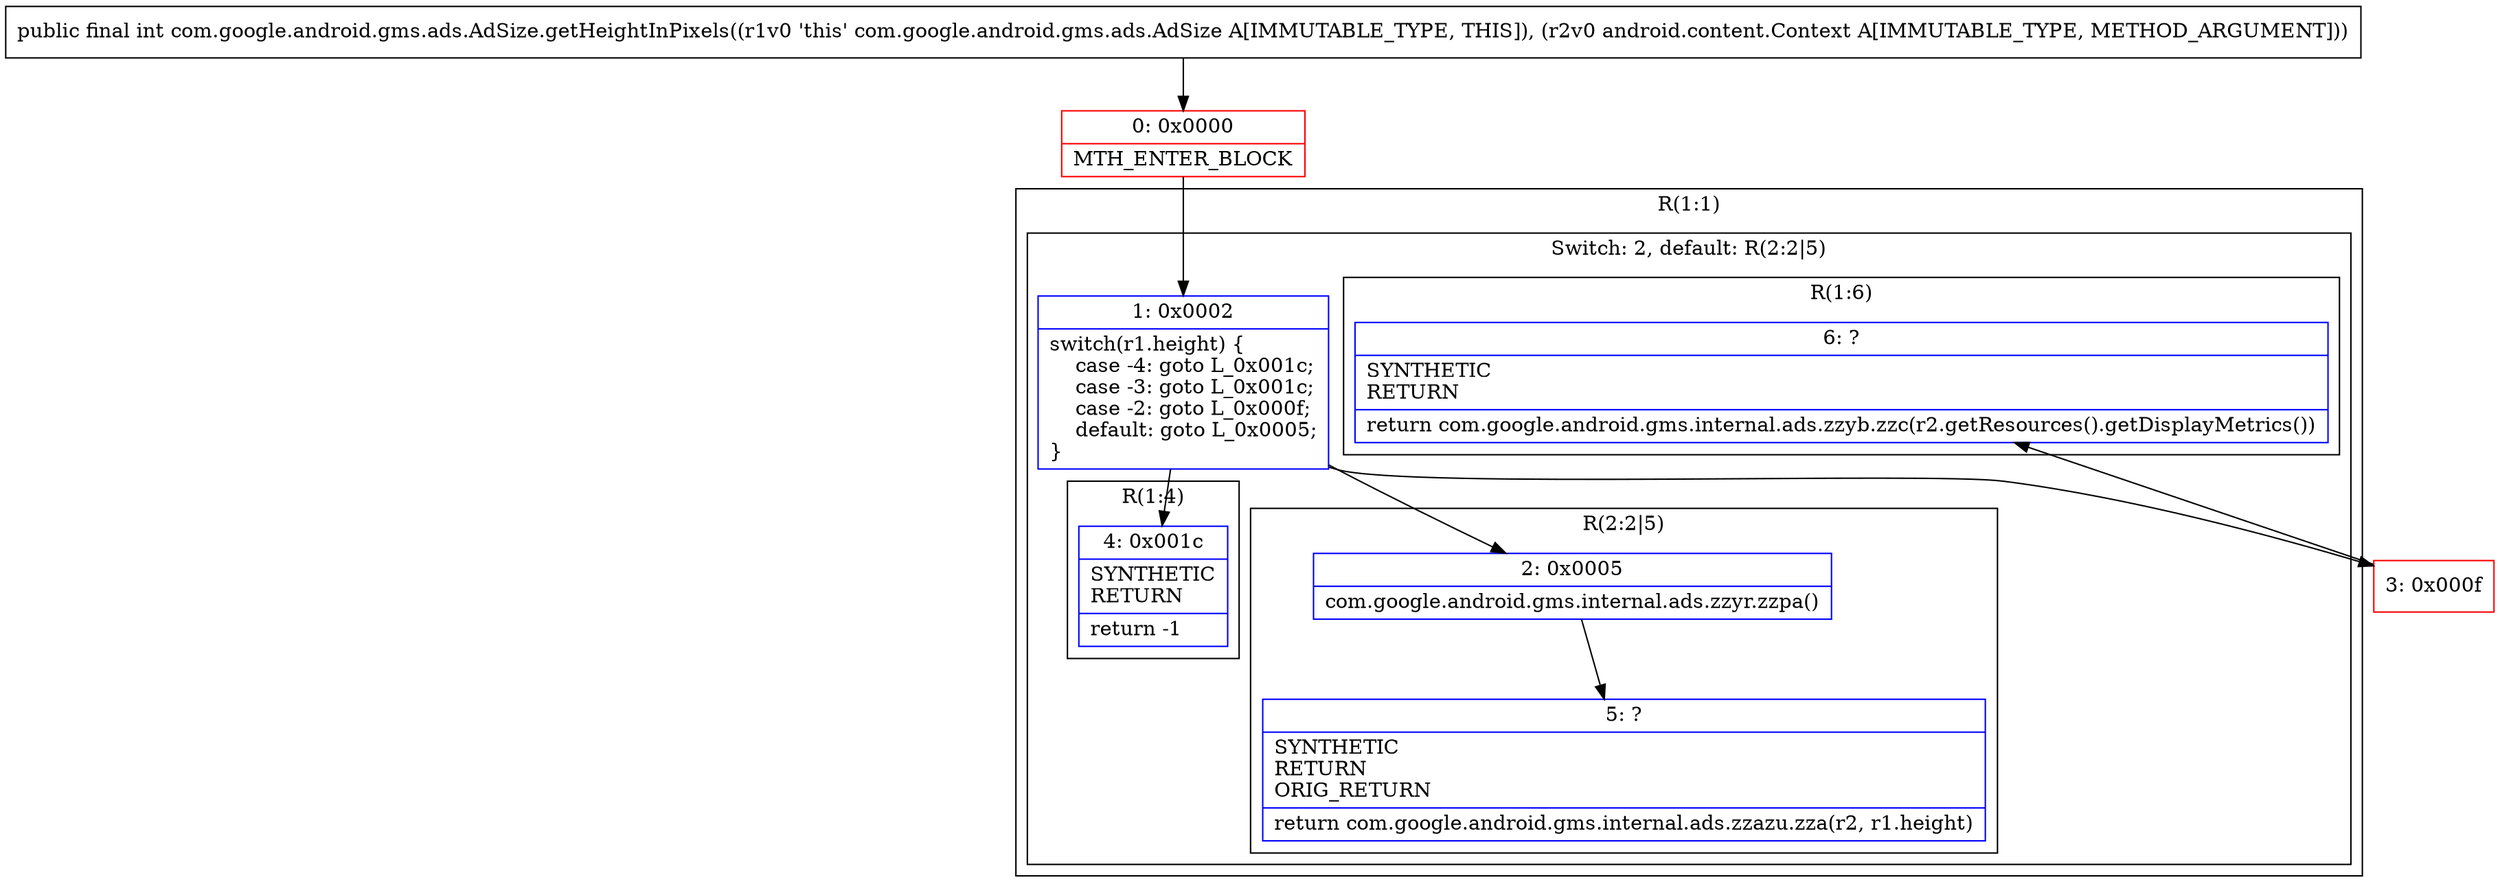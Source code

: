 digraph "CFG forcom.google.android.gms.ads.AdSize.getHeightInPixels(Landroid\/content\/Context;)I" {
subgraph cluster_Region_1089332517 {
label = "R(1:1)";
node [shape=record,color=blue];
subgraph cluster_SwitchRegion_1636591140 {
label = "Switch: 2, default: R(2:2|5)";
node [shape=record,color=blue];
Node_1 [shape=record,label="{1\:\ 0x0002|switch(r1.height) \{\l    case \-4: goto L_0x001c;\l    case \-3: goto L_0x001c;\l    case \-2: goto L_0x000f;\l    default: goto L_0x0005;\l\}\l}"];
subgraph cluster_Region_1241705802 {
label = "R(1:4)";
node [shape=record,color=blue];
Node_4 [shape=record,label="{4\:\ 0x001c|SYNTHETIC\lRETURN\l|return \-1\l}"];
}
subgraph cluster_Region_779796270 {
label = "R(1:6)";
node [shape=record,color=blue];
Node_6 [shape=record,label="{6\:\ ?|SYNTHETIC\lRETURN\l|return com.google.android.gms.internal.ads.zzyb.zzc(r2.getResources().getDisplayMetrics())\l}"];
}
subgraph cluster_Region_26321673 {
label = "R(2:2|5)";
node [shape=record,color=blue];
Node_2 [shape=record,label="{2\:\ 0x0005|com.google.android.gms.internal.ads.zzyr.zzpa()\l}"];
Node_5 [shape=record,label="{5\:\ ?|SYNTHETIC\lRETURN\lORIG_RETURN\l|return com.google.android.gms.internal.ads.zzazu.zza(r2, r1.height)\l}"];
}
}
}
Node_0 [shape=record,color=red,label="{0\:\ 0x0000|MTH_ENTER_BLOCK\l}"];
Node_3 [shape=record,color=red,label="{3\:\ 0x000f}"];
MethodNode[shape=record,label="{public final int com.google.android.gms.ads.AdSize.getHeightInPixels((r1v0 'this' com.google.android.gms.ads.AdSize A[IMMUTABLE_TYPE, THIS]), (r2v0 android.content.Context A[IMMUTABLE_TYPE, METHOD_ARGUMENT])) }"];
MethodNode -> Node_0;
Node_1 -> Node_2;
Node_1 -> Node_3;
Node_1 -> Node_4;
Node_2 -> Node_5;
Node_0 -> Node_1;
Node_3 -> Node_6;
}

